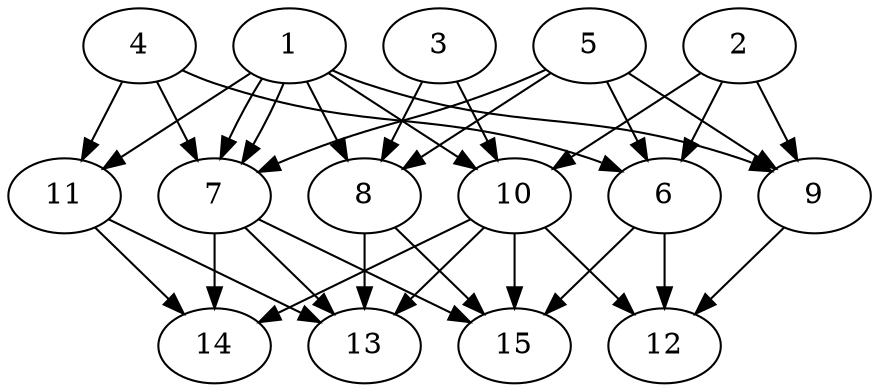 // DAG automatically generated by daggen at Thu Oct  3 13:59:26 2019
// ./daggen --dot -n 15 --ccr 0.3 --fat 0.7 --regular 0.9 --density 0.7 --mindata 5242880 --maxdata 52428800 
digraph G {
  1 [size="67549867", alpha="0.07", expect_size="20264960"] 
  1 -> 7 [size ="20264960"]
  1 -> 7 [size ="20264960"]
  1 -> 8 [size ="20264960"]
  1 -> 9 [size ="20264960"]
  1 -> 10 [size ="20264960"]
  1 -> 11 [size ="20264960"]
  2 [size="109213013", alpha="0.19", expect_size="32763904"] 
  2 -> 6 [size ="32763904"]
  2 -> 9 [size ="32763904"]
  2 -> 10 [size ="32763904"]
  3 [size="30870187", alpha="0.16", expect_size="9261056"] 
  3 -> 8 [size ="9261056"]
  3 -> 10 [size ="9261056"]
  4 [size="66805760", alpha="0.06", expect_size="20041728"] 
  4 -> 6 [size ="20041728"]
  4 -> 7 [size ="20041728"]
  4 -> 11 [size ="20041728"]
  5 [size="50756267", alpha="0.12", expect_size="15226880"] 
  5 -> 6 [size ="15226880"]
  5 -> 7 [size ="15226880"]
  5 -> 8 [size ="15226880"]
  5 -> 9 [size ="15226880"]
  6 [size="172731733", alpha="0.01", expect_size="51819520"] 
  6 -> 12 [size ="51819520"]
  6 -> 15 [size ="51819520"]
  7 [size="47534080", alpha="0.09", expect_size="14260224"] 
  7 -> 13 [size ="14260224"]
  7 -> 14 [size ="14260224"]
  7 -> 15 [size ="14260224"]
  8 [size="23268693", alpha="0.15", expect_size="6980608"] 
  8 -> 13 [size ="6980608"]
  8 -> 15 [size ="6980608"]
  9 [size="118869333", alpha="0.09", expect_size="35660800"] 
  9 -> 12 [size ="35660800"]
  10 [size="71789227", alpha="0.08", expect_size="21536768"] 
  10 -> 12 [size ="21536768"]
  10 -> 13 [size ="21536768"]
  10 -> 14 [size ="21536768"]
  10 -> 15 [size ="21536768"]
  11 [size="128296960", alpha="0.13", expect_size="38489088"] 
  11 -> 13 [size ="38489088"]
  11 -> 14 [size ="38489088"]
  12 [size="26804907", alpha="0.15", expect_size="8041472"] 
  13 [size="172793173", alpha="0.10", expect_size="51837952"] 
  14 [size="143431680", alpha="0.01", expect_size="43029504"] 
  15 [size="30474240", alpha="0.15", expect_size="9142272"] 
}
